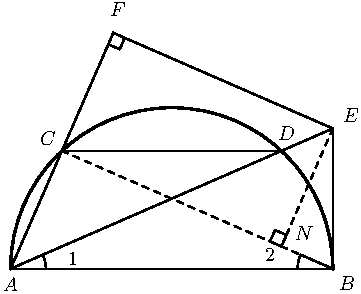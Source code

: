 import graph; size(6cm); real lsf=0.5; pen dps=linewidth(0.7)+fontsize(10); defaultpen(dps); pen ds=black; real xmin=-4.260674539614238,xmax=3.883282094863125,ymin=-3.06188807314282,ymax=4.123956016101912; 
pair A=(-2.,0.), B=(2.070156631054403,0.), C=(-1.3514080605459549,1.4896977140656948), D=(1.4215646916003577,1.4896977140656948), F=(-0.7028161210919094,2.9793954281313906); 
draw(arc(A,0.4451836290007837,0.,23.527583335488526)--(-2.,0.)--cycle,linewidth(0.8)); draw(arc(B,0.4451836290007837,156.47241666451148,180.)--(2.070156631054403,0.)--cycle,linewidth(0.8)); draw((-0.7656471836402086,2.835083905651929)--(-0.621335661160747,2.77225284310363)--(-0.5585045986124478,2.9165643655830915)--F--cycle,linewidth(0.8)); draw((1.484395754148657,0.42669868059401583)--(1.3400842316691954,0.489529743142315)--(1.2772531691208961,0.34521822066285346)--(1.4215646916003577,0.2823871581145543)--cycle,linewidth(0.8)); 
draw(shift((0.03507831552720142,0.))*xscale(2.035078315527201)*yscale(2.035078315527201)*arc((0,0),1,0.,180.),linewidth(1.2)); draw(C--D,linewidth(0.8)); draw(A--B,linewidth(0.8)); draw(C--B,linewidth(0.8)+linetype("4 4")); draw(F--A,linewidth(0.8)); draw((2.070156631054403,1.7720848721802493)--F,linewidth(0.8)); draw((2.070156631054403,1.7720848721802493)--B,linewidth(0.8)); draw(A--(2.070156631054403,1.7720848721802493),linewidth(0.8)); draw((2.070156631054403,1.7720848721802493)--(1.4215646916003577,0.2823871581145543),linewidth(0.8)+linetype("4 4")); 
dot(A,linewidth(1.pt)+ds); label("$A$",(-2.1286936395744647,-0.31342761468970354),NE*lsf); dot(B,linewidth(1.pt)+ds); label("$B$",(2.1228100173830193,-0.29116843323966435),NE*lsf); dot(C,linewidth(1.pt)+ds); label("$C$",(-1.6612508291236419,1.5340844456635485),NE*lsf); dot(D,linewidth(1.pt)+ds); label("$D$",(1.3437386666316478,1.6008619900136662),NE*lsf); dot((2.070156631054403,1.7720848721802493),linewidth(1.pt)+ds); label("$E$",(2.1673283802830974,1.823453804514058),NE*lsf); dot(F,linewidth(1.pt)+ds); label("$F$",(-0.7708835711220745,3.159004691516409),NE*lsf); label("1",(-1.3051039259230148,0.020460107060884216),NE*lsf); label("2",(1.1879243964813735,0.06497846996096258),NE*lsf); dot((1.4215646916003577,0.2823871581145543),linewidth(1.pt)+ds); label("$N$",(1.5663304811320395,0.3320886473614328),NE*lsf); 
clip((xmin,ymin)--(xmin,ymax)--(xmax,ymax)--(xmax,ymin)--cycle); 